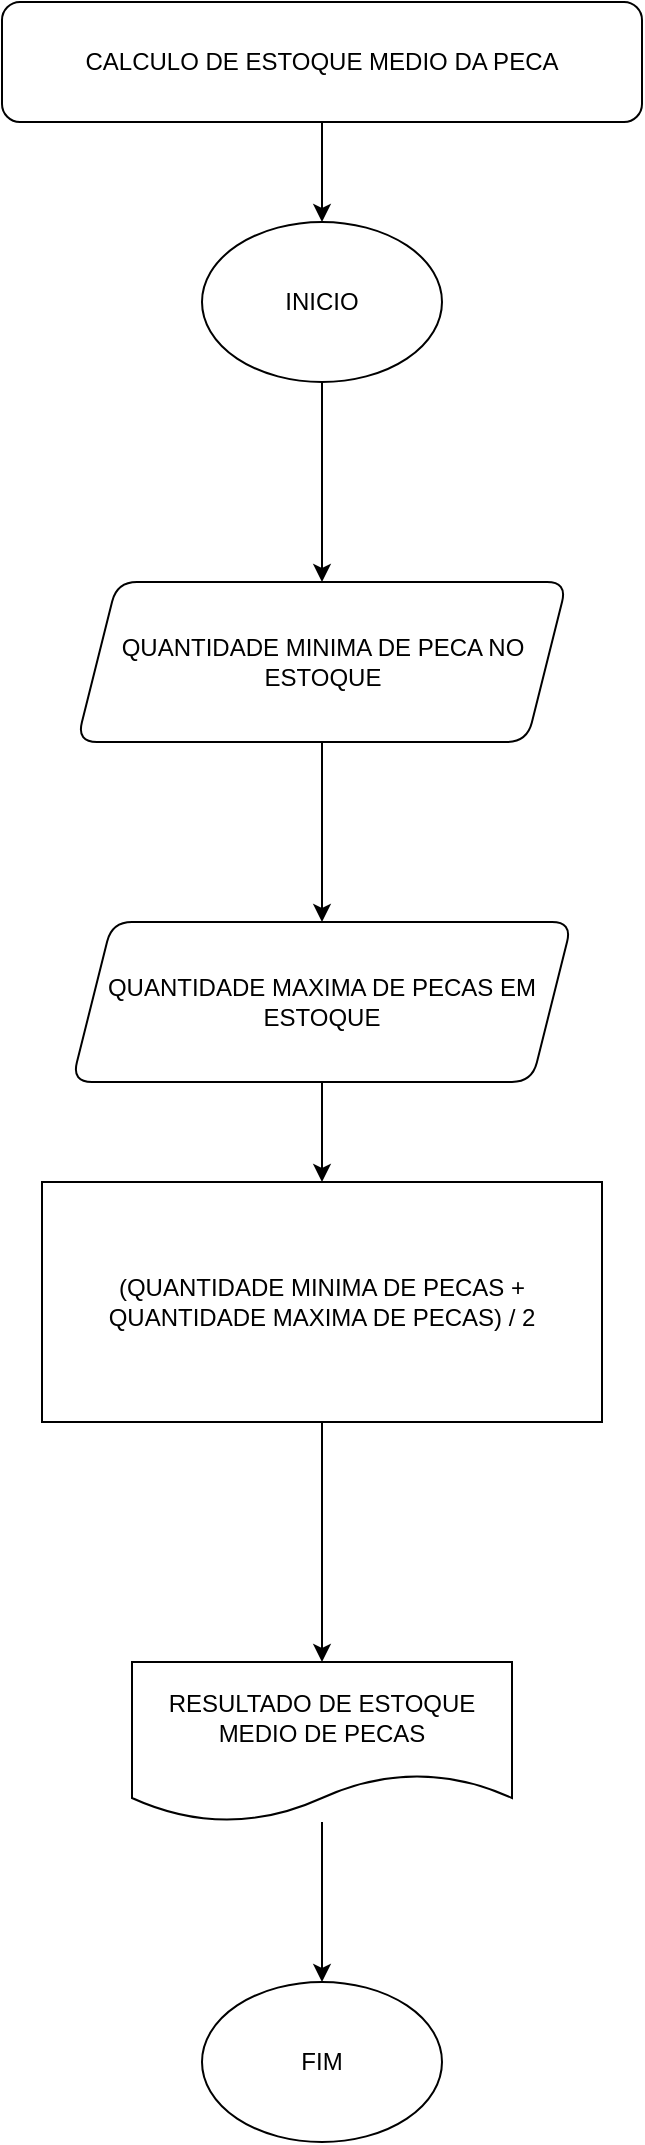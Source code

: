 <mxfile version="13.6.2" type="github">
  <diagram id="ia84njtBPTiPEhW1ZRdr" name="Page-1">
    <mxGraphModel dx="1038" dy="1701" grid="1" gridSize="10" guides="1" tooltips="1" connect="1" arrows="1" fold="1" page="1" pageScale="1" pageWidth="827" pageHeight="1169" math="0" shadow="0">
      <root>
        <mxCell id="0" />
        <mxCell id="1" parent="0" />
        <mxCell id="y36pe7D1nyQzWgZOxAvm-9" value="" style="edgeStyle=orthogonalEdgeStyle;rounded=0;orthogonalLoop=1;jettySize=auto;html=1;" edge="1" parent="1" source="y36pe7D1nyQzWgZOxAvm-1" target="y36pe7D1nyQzWgZOxAvm-6">
          <mxGeometry relative="1" as="geometry" />
        </mxCell>
        <mxCell id="y36pe7D1nyQzWgZOxAvm-1" value="CALCULO DE ESTOQUE MEDIO DA PECA" style="rounded=1;whiteSpace=wrap;html=1;" vertex="1" parent="1">
          <mxGeometry x="270" y="-110" width="320" height="60" as="geometry" />
        </mxCell>
        <mxCell id="y36pe7D1nyQzWgZOxAvm-5" value="" style="edgeStyle=orthogonalEdgeStyle;rounded=0;orthogonalLoop=1;jettySize=auto;html=1;" edge="1" parent="1" source="y36pe7D1nyQzWgZOxAvm-2" target="y36pe7D1nyQzWgZOxAvm-4">
          <mxGeometry relative="1" as="geometry" />
        </mxCell>
        <mxCell id="y36pe7D1nyQzWgZOxAvm-2" value="QUANTIDADE MINIMA DE PECA NO ESTOQUE" style="shape=parallelogram;perimeter=parallelogramPerimeter;whiteSpace=wrap;html=1;fixedSize=1;rounded=1;" vertex="1" parent="1">
          <mxGeometry x="307.5" y="180" width="245" height="80" as="geometry" />
        </mxCell>
        <mxCell id="y36pe7D1nyQzWgZOxAvm-11" value="" style="edgeStyle=orthogonalEdgeStyle;rounded=0;orthogonalLoop=1;jettySize=auto;html=1;" edge="1" parent="1" source="y36pe7D1nyQzWgZOxAvm-4" target="y36pe7D1nyQzWgZOxAvm-10">
          <mxGeometry relative="1" as="geometry" />
        </mxCell>
        <mxCell id="y36pe7D1nyQzWgZOxAvm-4" value="QUANTIDADE MAXIMA DE PECAS EM ESTOQUE" style="shape=parallelogram;perimeter=parallelogramPerimeter;whiteSpace=wrap;html=1;fixedSize=1;rounded=1;" vertex="1" parent="1">
          <mxGeometry x="305" y="350" width="250" height="80" as="geometry" />
        </mxCell>
        <mxCell id="y36pe7D1nyQzWgZOxAvm-8" value="" style="edgeStyle=orthogonalEdgeStyle;rounded=0;orthogonalLoop=1;jettySize=auto;html=1;" edge="1" parent="1" source="y36pe7D1nyQzWgZOxAvm-6" target="y36pe7D1nyQzWgZOxAvm-2">
          <mxGeometry relative="1" as="geometry" />
        </mxCell>
        <mxCell id="y36pe7D1nyQzWgZOxAvm-6" value="INICIO" style="ellipse;whiteSpace=wrap;html=1;" vertex="1" parent="1">
          <mxGeometry x="370" width="120" height="80" as="geometry" />
        </mxCell>
        <mxCell id="y36pe7D1nyQzWgZOxAvm-13" value="" style="edgeStyle=orthogonalEdgeStyle;rounded=0;orthogonalLoop=1;jettySize=auto;html=1;" edge="1" parent="1" source="y36pe7D1nyQzWgZOxAvm-10" target="y36pe7D1nyQzWgZOxAvm-12">
          <mxGeometry relative="1" as="geometry" />
        </mxCell>
        <mxCell id="y36pe7D1nyQzWgZOxAvm-10" value="(QUANTIDADE MINIMA DE PECAS + QUANTIDADE MAXIMA DE PECAS) / 2" style="rounded=0;whiteSpace=wrap;html=1;" vertex="1" parent="1">
          <mxGeometry x="290" y="480" width="280" height="120" as="geometry" />
        </mxCell>
        <mxCell id="y36pe7D1nyQzWgZOxAvm-15" value="" style="edgeStyle=orthogonalEdgeStyle;rounded=0;orthogonalLoop=1;jettySize=auto;html=1;" edge="1" parent="1" source="y36pe7D1nyQzWgZOxAvm-12" target="y36pe7D1nyQzWgZOxAvm-14">
          <mxGeometry relative="1" as="geometry" />
        </mxCell>
        <mxCell id="y36pe7D1nyQzWgZOxAvm-12" value="RESULTADO DE ESTOQUE MEDIO DE PECAS" style="shape=document;whiteSpace=wrap;html=1;boundedLbl=1;rounded=0;" vertex="1" parent="1">
          <mxGeometry x="335" y="720" width="190" height="80" as="geometry" />
        </mxCell>
        <mxCell id="y36pe7D1nyQzWgZOxAvm-14" value="FIM" style="ellipse;whiteSpace=wrap;html=1;rounded=0;" vertex="1" parent="1">
          <mxGeometry x="370" y="880" width="120" height="80" as="geometry" />
        </mxCell>
      </root>
    </mxGraphModel>
  </diagram>
</mxfile>
